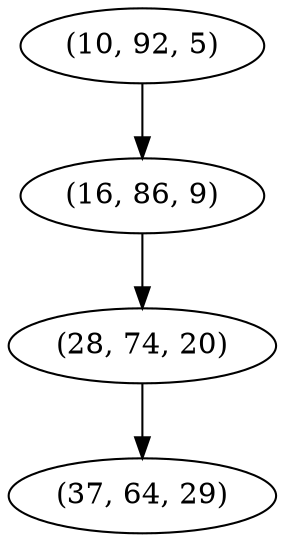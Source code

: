 digraph tree {
    "(10, 92, 5)";
    "(16, 86, 9)";
    "(28, 74, 20)";
    "(37, 64, 29)";
    "(10, 92, 5)" -> "(16, 86, 9)";
    "(16, 86, 9)" -> "(28, 74, 20)";
    "(28, 74, 20)" -> "(37, 64, 29)";
}
